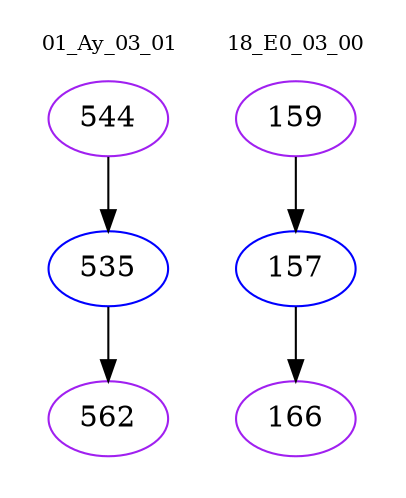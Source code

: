 digraph{
subgraph cluster_0 {
color = white
label = "01_Ay_03_01";
fontsize=10;
T0_544 [label="544", color="purple"]
T0_544 -> T0_535 [color="black"]
T0_535 [label="535", color="blue"]
T0_535 -> T0_562 [color="black"]
T0_562 [label="562", color="purple"]
}
subgraph cluster_1 {
color = white
label = "18_E0_03_00";
fontsize=10;
T1_159 [label="159", color="purple"]
T1_159 -> T1_157 [color="black"]
T1_157 [label="157", color="blue"]
T1_157 -> T1_166 [color="black"]
T1_166 [label="166", color="purple"]
}
}

